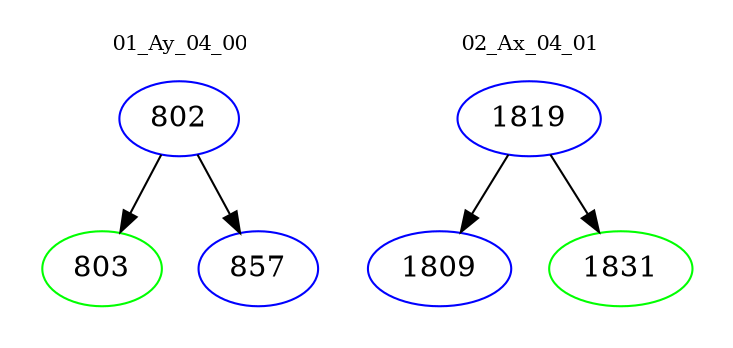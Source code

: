 digraph{
subgraph cluster_0 {
color = white
label = "01_Ay_04_00";
fontsize=10;
T0_802 [label="802", color="blue"]
T0_802 -> T0_803 [color="black"]
T0_803 [label="803", color="green"]
T0_802 -> T0_857 [color="black"]
T0_857 [label="857", color="blue"]
}
subgraph cluster_1 {
color = white
label = "02_Ax_04_01";
fontsize=10;
T1_1819 [label="1819", color="blue"]
T1_1819 -> T1_1809 [color="black"]
T1_1809 [label="1809", color="blue"]
T1_1819 -> T1_1831 [color="black"]
T1_1831 [label="1831", color="green"]
}
}

